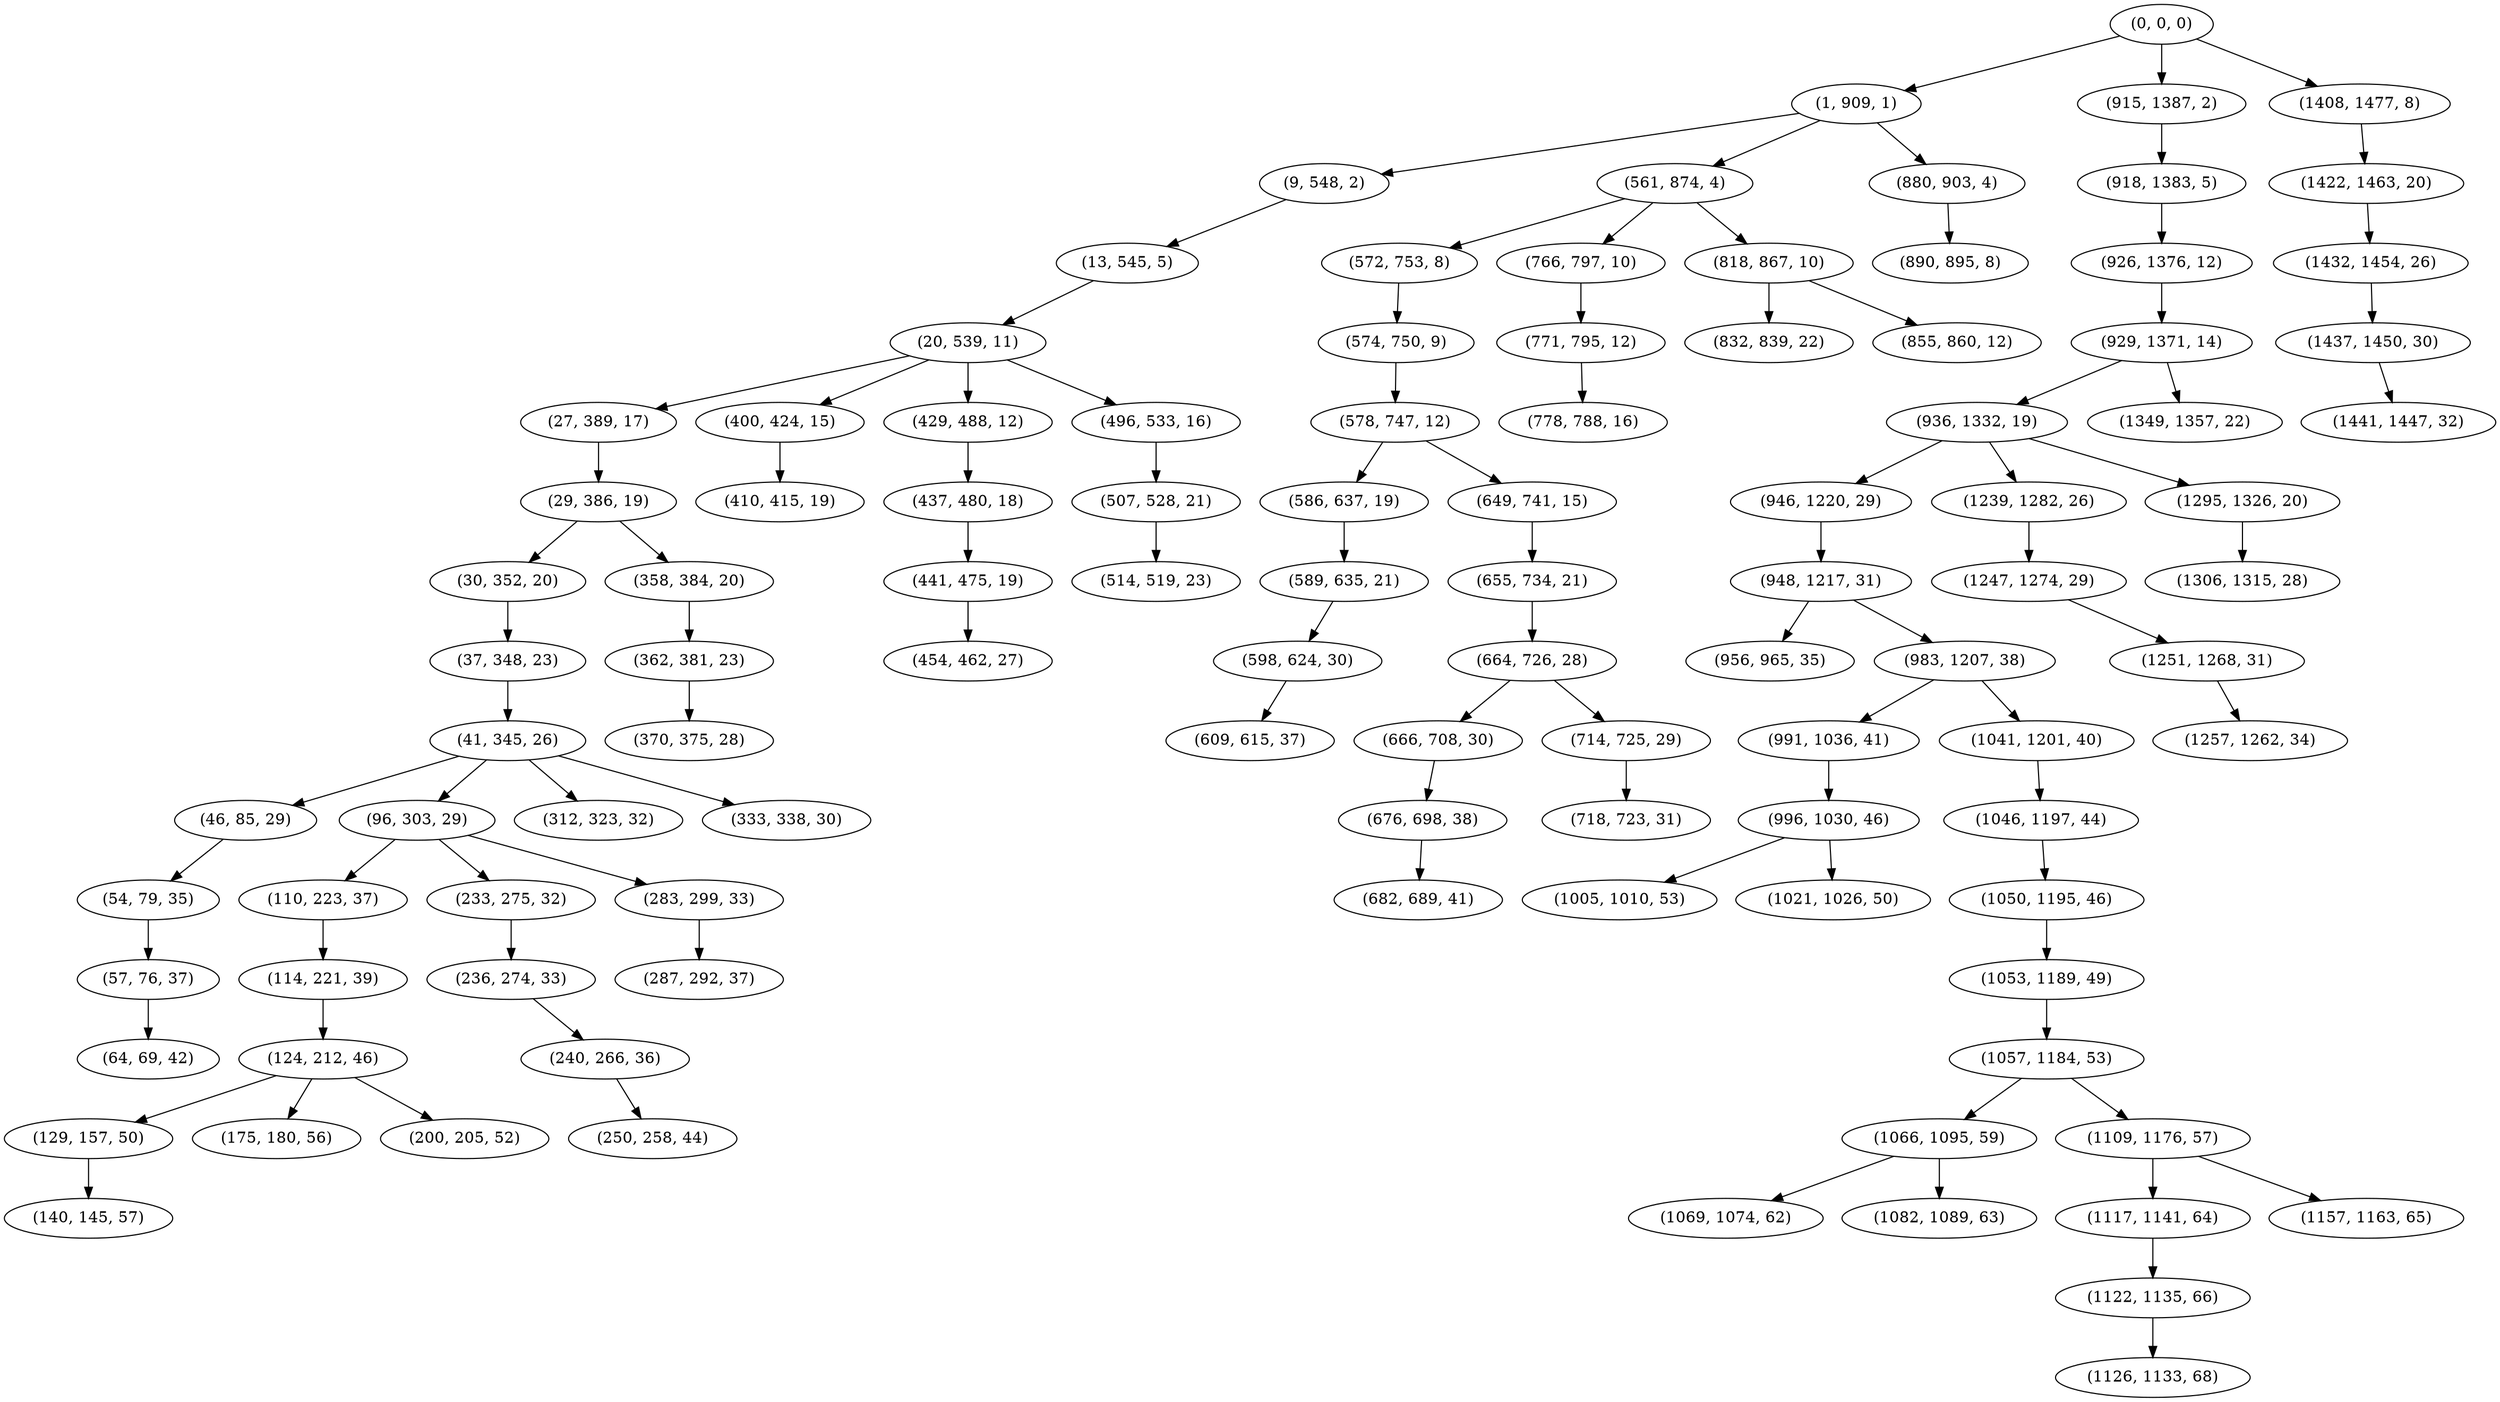 digraph tree {
    "(0, 0, 0)";
    "(1, 909, 1)";
    "(9, 548, 2)";
    "(13, 545, 5)";
    "(20, 539, 11)";
    "(27, 389, 17)";
    "(29, 386, 19)";
    "(30, 352, 20)";
    "(37, 348, 23)";
    "(41, 345, 26)";
    "(46, 85, 29)";
    "(54, 79, 35)";
    "(57, 76, 37)";
    "(64, 69, 42)";
    "(96, 303, 29)";
    "(110, 223, 37)";
    "(114, 221, 39)";
    "(124, 212, 46)";
    "(129, 157, 50)";
    "(140, 145, 57)";
    "(175, 180, 56)";
    "(200, 205, 52)";
    "(233, 275, 32)";
    "(236, 274, 33)";
    "(240, 266, 36)";
    "(250, 258, 44)";
    "(283, 299, 33)";
    "(287, 292, 37)";
    "(312, 323, 32)";
    "(333, 338, 30)";
    "(358, 384, 20)";
    "(362, 381, 23)";
    "(370, 375, 28)";
    "(400, 424, 15)";
    "(410, 415, 19)";
    "(429, 488, 12)";
    "(437, 480, 18)";
    "(441, 475, 19)";
    "(454, 462, 27)";
    "(496, 533, 16)";
    "(507, 528, 21)";
    "(514, 519, 23)";
    "(561, 874, 4)";
    "(572, 753, 8)";
    "(574, 750, 9)";
    "(578, 747, 12)";
    "(586, 637, 19)";
    "(589, 635, 21)";
    "(598, 624, 30)";
    "(609, 615, 37)";
    "(649, 741, 15)";
    "(655, 734, 21)";
    "(664, 726, 28)";
    "(666, 708, 30)";
    "(676, 698, 38)";
    "(682, 689, 41)";
    "(714, 725, 29)";
    "(718, 723, 31)";
    "(766, 797, 10)";
    "(771, 795, 12)";
    "(778, 788, 16)";
    "(818, 867, 10)";
    "(832, 839, 22)";
    "(855, 860, 12)";
    "(880, 903, 4)";
    "(890, 895, 8)";
    "(915, 1387, 2)";
    "(918, 1383, 5)";
    "(926, 1376, 12)";
    "(929, 1371, 14)";
    "(936, 1332, 19)";
    "(946, 1220, 29)";
    "(948, 1217, 31)";
    "(956, 965, 35)";
    "(983, 1207, 38)";
    "(991, 1036, 41)";
    "(996, 1030, 46)";
    "(1005, 1010, 53)";
    "(1021, 1026, 50)";
    "(1041, 1201, 40)";
    "(1046, 1197, 44)";
    "(1050, 1195, 46)";
    "(1053, 1189, 49)";
    "(1057, 1184, 53)";
    "(1066, 1095, 59)";
    "(1069, 1074, 62)";
    "(1082, 1089, 63)";
    "(1109, 1176, 57)";
    "(1117, 1141, 64)";
    "(1122, 1135, 66)";
    "(1126, 1133, 68)";
    "(1157, 1163, 65)";
    "(1239, 1282, 26)";
    "(1247, 1274, 29)";
    "(1251, 1268, 31)";
    "(1257, 1262, 34)";
    "(1295, 1326, 20)";
    "(1306, 1315, 28)";
    "(1349, 1357, 22)";
    "(1408, 1477, 8)";
    "(1422, 1463, 20)";
    "(1432, 1454, 26)";
    "(1437, 1450, 30)";
    "(1441, 1447, 32)";
    "(0, 0, 0)" -> "(1, 909, 1)";
    "(0, 0, 0)" -> "(915, 1387, 2)";
    "(0, 0, 0)" -> "(1408, 1477, 8)";
    "(1, 909, 1)" -> "(9, 548, 2)";
    "(1, 909, 1)" -> "(561, 874, 4)";
    "(1, 909, 1)" -> "(880, 903, 4)";
    "(9, 548, 2)" -> "(13, 545, 5)";
    "(13, 545, 5)" -> "(20, 539, 11)";
    "(20, 539, 11)" -> "(27, 389, 17)";
    "(20, 539, 11)" -> "(400, 424, 15)";
    "(20, 539, 11)" -> "(429, 488, 12)";
    "(20, 539, 11)" -> "(496, 533, 16)";
    "(27, 389, 17)" -> "(29, 386, 19)";
    "(29, 386, 19)" -> "(30, 352, 20)";
    "(29, 386, 19)" -> "(358, 384, 20)";
    "(30, 352, 20)" -> "(37, 348, 23)";
    "(37, 348, 23)" -> "(41, 345, 26)";
    "(41, 345, 26)" -> "(46, 85, 29)";
    "(41, 345, 26)" -> "(96, 303, 29)";
    "(41, 345, 26)" -> "(312, 323, 32)";
    "(41, 345, 26)" -> "(333, 338, 30)";
    "(46, 85, 29)" -> "(54, 79, 35)";
    "(54, 79, 35)" -> "(57, 76, 37)";
    "(57, 76, 37)" -> "(64, 69, 42)";
    "(96, 303, 29)" -> "(110, 223, 37)";
    "(96, 303, 29)" -> "(233, 275, 32)";
    "(96, 303, 29)" -> "(283, 299, 33)";
    "(110, 223, 37)" -> "(114, 221, 39)";
    "(114, 221, 39)" -> "(124, 212, 46)";
    "(124, 212, 46)" -> "(129, 157, 50)";
    "(124, 212, 46)" -> "(175, 180, 56)";
    "(124, 212, 46)" -> "(200, 205, 52)";
    "(129, 157, 50)" -> "(140, 145, 57)";
    "(233, 275, 32)" -> "(236, 274, 33)";
    "(236, 274, 33)" -> "(240, 266, 36)";
    "(240, 266, 36)" -> "(250, 258, 44)";
    "(283, 299, 33)" -> "(287, 292, 37)";
    "(358, 384, 20)" -> "(362, 381, 23)";
    "(362, 381, 23)" -> "(370, 375, 28)";
    "(400, 424, 15)" -> "(410, 415, 19)";
    "(429, 488, 12)" -> "(437, 480, 18)";
    "(437, 480, 18)" -> "(441, 475, 19)";
    "(441, 475, 19)" -> "(454, 462, 27)";
    "(496, 533, 16)" -> "(507, 528, 21)";
    "(507, 528, 21)" -> "(514, 519, 23)";
    "(561, 874, 4)" -> "(572, 753, 8)";
    "(561, 874, 4)" -> "(766, 797, 10)";
    "(561, 874, 4)" -> "(818, 867, 10)";
    "(572, 753, 8)" -> "(574, 750, 9)";
    "(574, 750, 9)" -> "(578, 747, 12)";
    "(578, 747, 12)" -> "(586, 637, 19)";
    "(578, 747, 12)" -> "(649, 741, 15)";
    "(586, 637, 19)" -> "(589, 635, 21)";
    "(589, 635, 21)" -> "(598, 624, 30)";
    "(598, 624, 30)" -> "(609, 615, 37)";
    "(649, 741, 15)" -> "(655, 734, 21)";
    "(655, 734, 21)" -> "(664, 726, 28)";
    "(664, 726, 28)" -> "(666, 708, 30)";
    "(664, 726, 28)" -> "(714, 725, 29)";
    "(666, 708, 30)" -> "(676, 698, 38)";
    "(676, 698, 38)" -> "(682, 689, 41)";
    "(714, 725, 29)" -> "(718, 723, 31)";
    "(766, 797, 10)" -> "(771, 795, 12)";
    "(771, 795, 12)" -> "(778, 788, 16)";
    "(818, 867, 10)" -> "(832, 839, 22)";
    "(818, 867, 10)" -> "(855, 860, 12)";
    "(880, 903, 4)" -> "(890, 895, 8)";
    "(915, 1387, 2)" -> "(918, 1383, 5)";
    "(918, 1383, 5)" -> "(926, 1376, 12)";
    "(926, 1376, 12)" -> "(929, 1371, 14)";
    "(929, 1371, 14)" -> "(936, 1332, 19)";
    "(929, 1371, 14)" -> "(1349, 1357, 22)";
    "(936, 1332, 19)" -> "(946, 1220, 29)";
    "(936, 1332, 19)" -> "(1239, 1282, 26)";
    "(936, 1332, 19)" -> "(1295, 1326, 20)";
    "(946, 1220, 29)" -> "(948, 1217, 31)";
    "(948, 1217, 31)" -> "(956, 965, 35)";
    "(948, 1217, 31)" -> "(983, 1207, 38)";
    "(983, 1207, 38)" -> "(991, 1036, 41)";
    "(983, 1207, 38)" -> "(1041, 1201, 40)";
    "(991, 1036, 41)" -> "(996, 1030, 46)";
    "(996, 1030, 46)" -> "(1005, 1010, 53)";
    "(996, 1030, 46)" -> "(1021, 1026, 50)";
    "(1041, 1201, 40)" -> "(1046, 1197, 44)";
    "(1046, 1197, 44)" -> "(1050, 1195, 46)";
    "(1050, 1195, 46)" -> "(1053, 1189, 49)";
    "(1053, 1189, 49)" -> "(1057, 1184, 53)";
    "(1057, 1184, 53)" -> "(1066, 1095, 59)";
    "(1057, 1184, 53)" -> "(1109, 1176, 57)";
    "(1066, 1095, 59)" -> "(1069, 1074, 62)";
    "(1066, 1095, 59)" -> "(1082, 1089, 63)";
    "(1109, 1176, 57)" -> "(1117, 1141, 64)";
    "(1109, 1176, 57)" -> "(1157, 1163, 65)";
    "(1117, 1141, 64)" -> "(1122, 1135, 66)";
    "(1122, 1135, 66)" -> "(1126, 1133, 68)";
    "(1239, 1282, 26)" -> "(1247, 1274, 29)";
    "(1247, 1274, 29)" -> "(1251, 1268, 31)";
    "(1251, 1268, 31)" -> "(1257, 1262, 34)";
    "(1295, 1326, 20)" -> "(1306, 1315, 28)";
    "(1408, 1477, 8)" -> "(1422, 1463, 20)";
    "(1422, 1463, 20)" -> "(1432, 1454, 26)";
    "(1432, 1454, 26)" -> "(1437, 1450, 30)";
    "(1437, 1450, 30)" -> "(1441, 1447, 32)";
}
